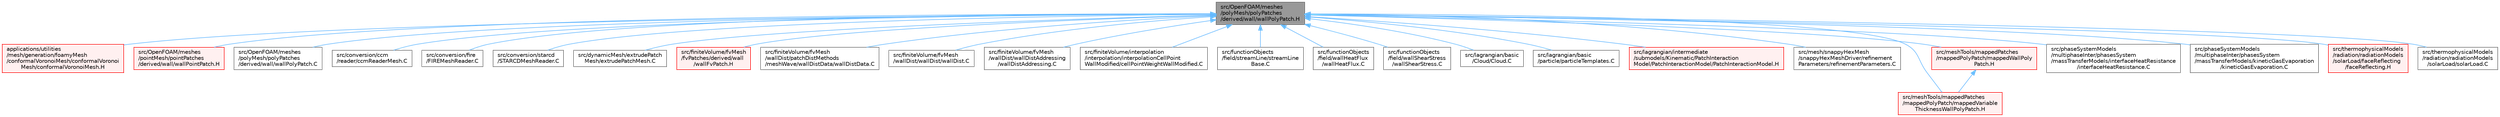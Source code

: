 digraph "src/OpenFOAM/meshes/polyMesh/polyPatches/derived/wall/wallPolyPatch.H"
{
 // LATEX_PDF_SIZE
  bgcolor="transparent";
  edge [fontname=Helvetica,fontsize=10,labelfontname=Helvetica,labelfontsize=10];
  node [fontname=Helvetica,fontsize=10,shape=box,height=0.2,width=0.4];
  Node1 [id="Node000001",label="src/OpenFOAM/meshes\l/polyMesh/polyPatches\l/derived/wall/wallPolyPatch.H",height=0.2,width=0.4,color="gray40", fillcolor="grey60", style="filled", fontcolor="black",tooltip=" "];
  Node1 -> Node2 [id="edge1_Node000001_Node000002",dir="back",color="steelblue1",style="solid",tooltip=" "];
  Node2 [id="Node000002",label="applications/utilities\l/mesh/generation/foamyMesh\l/conformalVoronoiMesh/conformalVoronoi\lMesh/conformalVoronoiMesh.H",height=0.2,width=0.4,color="red", fillcolor="#FFF0F0", style="filled",URL="$conformalVoronoiMesh_8H.html",tooltip=" "];
  Node1 -> Node17 [id="edge2_Node000001_Node000017",dir="back",color="steelblue1",style="solid",tooltip=" "];
  Node17 [id="Node000017",label="src/OpenFOAM/meshes\l/pointMesh/pointPatches\l/derived/wall/wallPointPatch.H",height=0.2,width=0.4,color="red", fillcolor="#FFF0F0", style="filled",URL="$wallPointPatch_8H.html",tooltip=" "];
  Node1 -> Node21 [id="edge3_Node000001_Node000021",dir="back",color="steelblue1",style="solid",tooltip=" "];
  Node21 [id="Node000021",label="src/OpenFOAM/meshes\l/polyMesh/polyPatches\l/derived/wall/wallPolyPatch.C",height=0.2,width=0.4,color="grey40", fillcolor="white", style="filled",URL="$wallPolyPatch_8C.html",tooltip=" "];
  Node1 -> Node22 [id="edge4_Node000001_Node000022",dir="back",color="steelblue1",style="solid",tooltip=" "];
  Node22 [id="Node000022",label="src/conversion/ccm\l/reader/ccmReaderMesh.C",height=0.2,width=0.4,color="grey40", fillcolor="white", style="filled",URL="$ccmReaderMesh_8C.html",tooltip=" "];
  Node1 -> Node23 [id="edge5_Node000001_Node000023",dir="back",color="steelblue1",style="solid",tooltip=" "];
  Node23 [id="Node000023",label="src/conversion/fire\l/FIREMeshReader.C",height=0.2,width=0.4,color="grey40", fillcolor="white", style="filled",URL="$FIREMeshReader_8C.html",tooltip=" "];
  Node1 -> Node24 [id="edge6_Node000001_Node000024",dir="back",color="steelblue1",style="solid",tooltip=" "];
  Node24 [id="Node000024",label="src/conversion/starcd\l/STARCDMeshReader.C",height=0.2,width=0.4,color="grey40", fillcolor="white", style="filled",URL="$STARCDMeshReader_8C.html",tooltip=" "];
  Node1 -> Node25 [id="edge7_Node000001_Node000025",dir="back",color="steelblue1",style="solid",tooltip=" "];
  Node25 [id="Node000025",label="src/dynamicMesh/extrudePatch\lMesh/extrudePatchMesh.C",height=0.2,width=0.4,color="grey40", fillcolor="white", style="filled",URL="$extrudePatchMesh_8C.html",tooltip=" "];
  Node1 -> Node26 [id="edge8_Node000001_Node000026",dir="back",color="steelblue1",style="solid",tooltip=" "];
  Node26 [id="Node000026",label="src/finiteVolume/fvMesh\l/fvPatches/derived/wall\l/wallFvPatch.H",height=0.2,width=0.4,color="red", fillcolor="#FFF0F0", style="filled",URL="$wallFvPatch_8H.html",tooltip=" "];
  Node1 -> Node91 [id="edge9_Node000001_Node000091",dir="back",color="steelblue1",style="solid",tooltip=" "];
  Node91 [id="Node000091",label="src/finiteVolume/fvMesh\l/wallDist/patchDistMethods\l/meshWave/wallDistData/wallDistData.C",height=0.2,width=0.4,color="grey40", fillcolor="white", style="filled",URL="$wallDistData_8C.html",tooltip=" "];
  Node1 -> Node92 [id="edge10_Node000001_Node000092",dir="back",color="steelblue1",style="solid",tooltip=" "];
  Node92 [id="Node000092",label="src/finiteVolume/fvMesh\l/wallDist/wallDist/wallDist.C",height=0.2,width=0.4,color="grey40", fillcolor="white", style="filled",URL="$wallDist_8C.html",tooltip=" "];
  Node1 -> Node93 [id="edge11_Node000001_Node000093",dir="back",color="steelblue1",style="solid",tooltip=" "];
  Node93 [id="Node000093",label="src/finiteVolume/fvMesh\l/wallDist/wallDistAddressing\l/wallDistAddressing.C",height=0.2,width=0.4,color="grey40", fillcolor="white", style="filled",URL="$wallDistAddressing_8C.html",tooltip=" "];
  Node1 -> Node94 [id="edge12_Node000001_Node000094",dir="back",color="steelblue1",style="solid",tooltip=" "];
  Node94 [id="Node000094",label="src/finiteVolume/interpolation\l/interpolation/interpolationCellPoint\lWallModified/cellPointWeightWallModified.C",height=0.2,width=0.4,color="grey40", fillcolor="white", style="filled",URL="$cellPointWeightWallModified_8C.html",tooltip=" "];
  Node1 -> Node95 [id="edge13_Node000001_Node000095",dir="back",color="steelblue1",style="solid",tooltip=" "];
  Node95 [id="Node000095",label="src/functionObjects\l/field/streamLine/streamLine\lBase.C",height=0.2,width=0.4,color="grey40", fillcolor="white", style="filled",URL="$streamLineBase_8C.html",tooltip=" "];
  Node1 -> Node96 [id="edge14_Node000001_Node000096",dir="back",color="steelblue1",style="solid",tooltip=" "];
  Node96 [id="Node000096",label="src/functionObjects\l/field/wallHeatFlux\l/wallHeatFlux.C",height=0.2,width=0.4,color="grey40", fillcolor="white", style="filled",URL="$wallHeatFlux_8C.html",tooltip=" "];
  Node1 -> Node97 [id="edge15_Node000001_Node000097",dir="back",color="steelblue1",style="solid",tooltip=" "];
  Node97 [id="Node000097",label="src/functionObjects\l/field/wallShearStress\l/wallShearStress.C",height=0.2,width=0.4,color="grey40", fillcolor="white", style="filled",URL="$wallShearStress_8C.html",tooltip=" "];
  Node1 -> Node98 [id="edge16_Node000001_Node000098",dir="back",color="steelblue1",style="solid",tooltip=" "];
  Node98 [id="Node000098",label="src/lagrangian/basic\l/Cloud/Cloud.C",height=0.2,width=0.4,color="grey40", fillcolor="white", style="filled",URL="$Cloud_8C.html",tooltip=" "];
  Node1 -> Node99 [id="edge17_Node000001_Node000099",dir="back",color="steelblue1",style="solid",tooltip=" "];
  Node99 [id="Node000099",label="src/lagrangian/basic\l/particle/particleTemplates.C",height=0.2,width=0.4,color="grey40", fillcolor="white", style="filled",URL="$particleTemplates_8C.html",tooltip=" "];
  Node1 -> Node100 [id="edge18_Node000001_Node000100",dir="back",color="steelblue1",style="solid",tooltip=" "];
  Node100 [id="Node000100",label="src/lagrangian/intermediate\l/submodels/Kinematic/PatchInteraction\lModel/PatchInteractionModel/PatchInteractionModel.H",height=0.2,width=0.4,color="red", fillcolor="#FFF0F0", style="filled",URL="$PatchInteractionModel_8H.html",tooltip=" "];
  Node1 -> Node126 [id="edge19_Node000001_Node000126",dir="back",color="steelblue1",style="solid",tooltip=" "];
  Node126 [id="Node000126",label="src/mesh/snappyHexMesh\l/snappyHexMeshDriver/refinement\lParameters/refinementParameters.C",height=0.2,width=0.4,color="grey40", fillcolor="white", style="filled",URL="$refinementParameters_8C.html",tooltip=" "];
  Node1 -> Node127 [id="edge20_Node000001_Node000127",dir="back",color="steelblue1",style="solid",tooltip=" "];
  Node127 [id="Node000127",label="src/meshTools/mappedPatches\l/mappedPolyPatch/mappedVariable\lThicknessWallPolyPatch.H",height=0.2,width=0.4,color="red", fillcolor="#FFF0F0", style="filled",URL="$mappedVariableThicknessWallPolyPatch_8H.html",tooltip=" "];
  Node1 -> Node130 [id="edge21_Node000001_Node000130",dir="back",color="steelblue1",style="solid",tooltip=" "];
  Node130 [id="Node000130",label="src/meshTools/mappedPatches\l/mappedPolyPatch/mappedWallPoly\lPatch.H",height=0.2,width=0.4,color="red", fillcolor="#FFF0F0", style="filled",URL="$mappedWallPolyPatch_8H.html",tooltip=" "];
  Node130 -> Node127 [id="edge22_Node000130_Node000127",dir="back",color="steelblue1",style="solid",tooltip=" "];
  Node1 -> Node138 [id="edge23_Node000001_Node000138",dir="back",color="steelblue1",style="solid",tooltip=" "];
  Node138 [id="Node000138",label="src/phaseSystemModels\l/multiphaseInter/phasesSystem\l/massTransferModels/interfaceHeatResistance\l/interfaceHeatResistance.C",height=0.2,width=0.4,color="grey40", fillcolor="white", style="filled",URL="$src_2phaseSystemModels_2multiphaseInter_2phasesSystem_2massTransferModels_2interfaceHeatResistance_2interfaceHeatResistance_8C.html",tooltip=" "];
  Node1 -> Node139 [id="edge24_Node000001_Node000139",dir="back",color="steelblue1",style="solid",tooltip=" "];
  Node139 [id="Node000139",label="src/phaseSystemModels\l/multiphaseInter/phasesSystem\l/massTransferModels/kineticGasEvaporation\l/kineticGasEvaporation.C",height=0.2,width=0.4,color="grey40", fillcolor="white", style="filled",URL="$kineticGasEvaporation_8C.html",tooltip=" "];
  Node1 -> Node140 [id="edge25_Node000001_Node000140",dir="back",color="steelblue1",style="solid",tooltip=" "];
  Node140 [id="Node000140",label="src/thermophysicalModels\l/radiation/radiationModels\l/solarLoad/faceReflecting\l/faceReflecting.H",height=0.2,width=0.4,color="red", fillcolor="#FFF0F0", style="filled",URL="$faceReflecting_8H.html",tooltip=" "];
  Node1 -> Node149 [id="edge26_Node000001_Node000149",dir="back",color="steelblue1",style="solid",tooltip=" "];
  Node149 [id="Node000149",label="src/thermophysicalModels\l/radiation/radiationModels\l/solarLoad/solarLoad.C",height=0.2,width=0.4,color="grey40", fillcolor="white", style="filled",URL="$solarLoad_8C.html",tooltip=" "];
}
